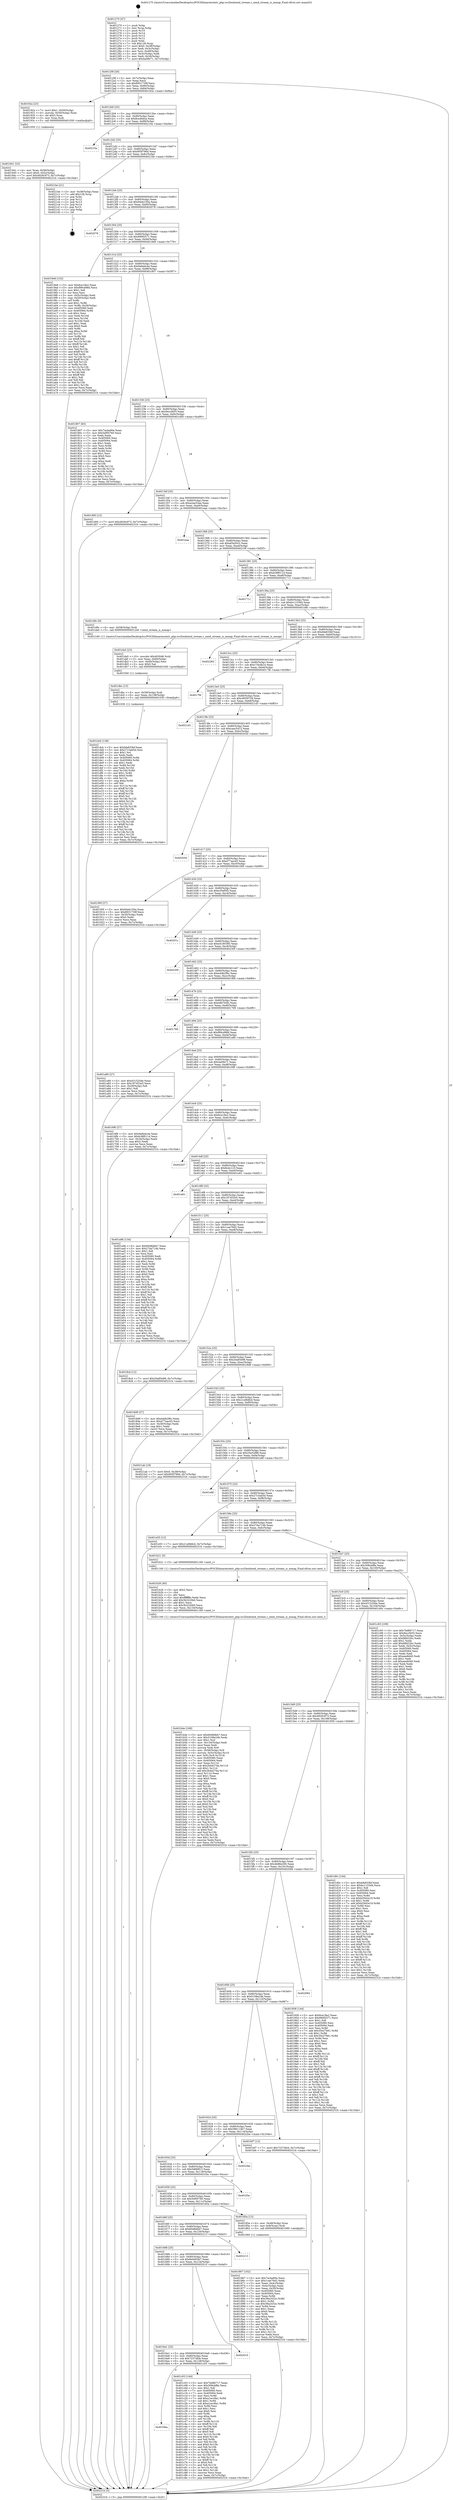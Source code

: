 digraph "0x401270" {
  label = "0x401270 (/mnt/c/Users/mathe/Desktop/tcc/POCII/binaries/extr_php-srcZendzend_stream.c_zend_stream_is_mmap_Final-ollvm.out::main(0))"
  labelloc = "t"
  node[shape=record]

  Entry [label="",width=0.3,height=0.3,shape=circle,fillcolor=black,style=filled]
  "0x40129f" [label="{
     0x40129f [26]\l
     | [instrs]\l
     &nbsp;&nbsp;0x40129f \<+3\>: mov -0x7c(%rbp),%eax\l
     &nbsp;&nbsp;0x4012a2 \<+2\>: mov %eax,%ecx\l
     &nbsp;&nbsp;0x4012a4 \<+6\>: sub $0x8931739f,%ecx\l
     &nbsp;&nbsp;0x4012aa \<+3\>: mov %eax,-0x80(%rbp)\l
     &nbsp;&nbsp;0x4012ad \<+6\>: mov %ecx,-0x84(%rbp)\l
     &nbsp;&nbsp;0x4012b3 \<+6\>: je 000000000040192a \<main+0x6ba\>\l
  }"]
  "0x40192a" [label="{
     0x40192a [23]\l
     | [instrs]\l
     &nbsp;&nbsp;0x40192a \<+7\>: movl $0x1,-0x50(%rbp)\l
     &nbsp;&nbsp;0x401931 \<+4\>: movslq -0x50(%rbp),%rax\l
     &nbsp;&nbsp;0x401935 \<+4\>: shl $0x3,%rax\l
     &nbsp;&nbsp;0x401939 \<+3\>: mov %rax,%rdi\l
     &nbsp;&nbsp;0x40193c \<+5\>: call 0000000000401050 \<malloc@plt\>\l
     | [calls]\l
     &nbsp;&nbsp;0x401050 \{1\} (unknown)\l
  }"]
  "0x4012b9" [label="{
     0x4012b9 [25]\l
     | [instrs]\l
     &nbsp;&nbsp;0x4012b9 \<+5\>: jmp 00000000004012be \<main+0x4e\>\l
     &nbsp;&nbsp;0x4012be \<+3\>: mov -0x80(%rbp),%eax\l
     &nbsp;&nbsp;0x4012c1 \<+5\>: sub $0x8ce46dca,%eax\l
     &nbsp;&nbsp;0x4012c6 \<+6\>: mov %eax,-0x88(%rbp)\l
     &nbsp;&nbsp;0x4012cc \<+6\>: je 000000000040210a \<main+0xe9a\>\l
  }"]
  Exit [label="",width=0.3,height=0.3,shape=circle,fillcolor=black,style=filled,peripheries=2]
  "0x40210a" [label="{
     0x40210a\l
  }", style=dashed]
  "0x4012d2" [label="{
     0x4012d2 [25]\l
     | [instrs]\l
     &nbsp;&nbsp;0x4012d2 \<+5\>: jmp 00000000004012d7 \<main+0x67\>\l
     &nbsp;&nbsp;0x4012d7 \<+3\>: mov -0x80(%rbp),%eax\l
     &nbsp;&nbsp;0x4012da \<+5\>: sub $0x905f796d,%eax\l
     &nbsp;&nbsp;0x4012df \<+6\>: mov %eax,-0x8c(%rbp)\l
     &nbsp;&nbsp;0x4012e5 \<+6\>: je 00000000004021be \<main+0xf4e\>\l
  }"]
  "0x401dcb" [label="{
     0x401dcb [138]\l
     | [instrs]\l
     &nbsp;&nbsp;0x401dcb \<+5\>: mov $0xbfa833bf,%eax\l
     &nbsp;&nbsp;0x401dd0 \<+5\>: mov $0x27c3ab5d,%esi\l
     &nbsp;&nbsp;0x401dd5 \<+2\>: mov $0x1,%cl\l
     &nbsp;&nbsp;0x401dd7 \<+2\>: xor %edx,%edx\l
     &nbsp;&nbsp;0x401dd9 \<+8\>: mov 0x405060,%r8d\l
     &nbsp;&nbsp;0x401de1 \<+8\>: mov 0x405064,%r9d\l
     &nbsp;&nbsp;0x401de9 \<+3\>: sub $0x1,%edx\l
     &nbsp;&nbsp;0x401dec \<+3\>: mov %r8d,%r10d\l
     &nbsp;&nbsp;0x401def \<+3\>: add %edx,%r10d\l
     &nbsp;&nbsp;0x401df2 \<+4\>: imul %r10d,%r8d\l
     &nbsp;&nbsp;0x401df6 \<+4\>: and $0x1,%r8d\l
     &nbsp;&nbsp;0x401dfa \<+4\>: cmp $0x0,%r8d\l
     &nbsp;&nbsp;0x401dfe \<+4\>: sete %r11b\l
     &nbsp;&nbsp;0x401e02 \<+4\>: cmp $0xa,%r9d\l
     &nbsp;&nbsp;0x401e06 \<+3\>: setl %bl\l
     &nbsp;&nbsp;0x401e09 \<+3\>: mov %r11b,%r14b\l
     &nbsp;&nbsp;0x401e0c \<+4\>: xor $0xff,%r14b\l
     &nbsp;&nbsp;0x401e10 \<+3\>: mov %bl,%r15b\l
     &nbsp;&nbsp;0x401e13 \<+4\>: xor $0xff,%r15b\l
     &nbsp;&nbsp;0x401e17 \<+3\>: xor $0x0,%cl\l
     &nbsp;&nbsp;0x401e1a \<+3\>: mov %r14b,%r12b\l
     &nbsp;&nbsp;0x401e1d \<+4\>: and $0x0,%r12b\l
     &nbsp;&nbsp;0x401e21 \<+3\>: and %cl,%r11b\l
     &nbsp;&nbsp;0x401e24 \<+3\>: mov %r15b,%r13b\l
     &nbsp;&nbsp;0x401e27 \<+4\>: and $0x0,%r13b\l
     &nbsp;&nbsp;0x401e2b \<+2\>: and %cl,%bl\l
     &nbsp;&nbsp;0x401e2d \<+3\>: or %r11b,%r12b\l
     &nbsp;&nbsp;0x401e30 \<+3\>: or %bl,%r13b\l
     &nbsp;&nbsp;0x401e33 \<+3\>: xor %r13b,%r12b\l
     &nbsp;&nbsp;0x401e36 \<+3\>: or %r15b,%r14b\l
     &nbsp;&nbsp;0x401e39 \<+4\>: xor $0xff,%r14b\l
     &nbsp;&nbsp;0x401e3d \<+3\>: or $0x0,%cl\l
     &nbsp;&nbsp;0x401e40 \<+3\>: and %cl,%r14b\l
     &nbsp;&nbsp;0x401e43 \<+3\>: or %r14b,%r12b\l
     &nbsp;&nbsp;0x401e46 \<+4\>: test $0x1,%r12b\l
     &nbsp;&nbsp;0x401e4a \<+3\>: cmovne %esi,%eax\l
     &nbsp;&nbsp;0x401e4d \<+3\>: mov %eax,-0x7c(%rbp)\l
     &nbsp;&nbsp;0x401e50 \<+5\>: jmp 000000000040231b \<main+0x10ab\>\l
  }"]
  "0x4021be" [label="{
     0x4021be [21]\l
     | [instrs]\l
     &nbsp;&nbsp;0x4021be \<+3\>: mov -0x38(%rbp),%eax\l
     &nbsp;&nbsp;0x4021c1 \<+7\>: add $0x128,%rsp\l
     &nbsp;&nbsp;0x4021c8 \<+1\>: pop %rbx\l
     &nbsp;&nbsp;0x4021c9 \<+2\>: pop %r12\l
     &nbsp;&nbsp;0x4021cb \<+2\>: pop %r13\l
     &nbsp;&nbsp;0x4021cd \<+2\>: pop %r14\l
     &nbsp;&nbsp;0x4021cf \<+2\>: pop %r15\l
     &nbsp;&nbsp;0x4021d1 \<+1\>: pop %rbp\l
     &nbsp;&nbsp;0x4021d2 \<+1\>: ret\l
  }"]
  "0x4012eb" [label="{
     0x4012eb [25]\l
     | [instrs]\l
     &nbsp;&nbsp;0x4012eb \<+5\>: jmp 00000000004012f0 \<main+0x80\>\l
     &nbsp;&nbsp;0x4012f0 \<+3\>: mov -0x80(%rbp),%eax\l
     &nbsp;&nbsp;0x4012f3 \<+5\>: sub $0x94eb150a,%eax\l
     &nbsp;&nbsp;0x4012f8 \<+6\>: mov %eax,-0x90(%rbp)\l
     &nbsp;&nbsp;0x4012fe \<+6\>: je 0000000000402078 \<main+0xe08\>\l
  }"]
  "0x401dbc" [label="{
     0x401dbc [15]\l
     | [instrs]\l
     &nbsp;&nbsp;0x401dbc \<+4\>: mov -0x58(%rbp),%rdi\l
     &nbsp;&nbsp;0x401dc0 \<+6\>: mov %eax,-0x138(%rbp)\l
     &nbsp;&nbsp;0x401dc6 \<+5\>: call 0000000000401030 \<free@plt\>\l
     | [calls]\l
     &nbsp;&nbsp;0x401030 \{1\} (unknown)\l
  }"]
  "0x402078" [label="{
     0x402078\l
  }", style=dashed]
  "0x401304" [label="{
     0x401304 [25]\l
     | [instrs]\l
     &nbsp;&nbsp;0x401304 \<+5\>: jmp 0000000000401309 \<main+0x99\>\l
     &nbsp;&nbsp;0x401309 \<+3\>: mov -0x80(%rbp),%eax\l
     &nbsp;&nbsp;0x40130c \<+5\>: sub $0x990f2571,%eax\l
     &nbsp;&nbsp;0x401311 \<+6\>: mov %eax,-0x94(%rbp)\l
     &nbsp;&nbsp;0x401317 \<+6\>: je 00000000004019e8 \<main+0x778\>\l
  }"]
  "0x401da5" [label="{
     0x401da5 [23]\l
     | [instrs]\l
     &nbsp;&nbsp;0x401da5 \<+10\>: movabs $0x4030d6,%rdi\l
     &nbsp;&nbsp;0x401daf \<+3\>: mov %eax,-0x60(%rbp)\l
     &nbsp;&nbsp;0x401db2 \<+3\>: mov -0x60(%rbp),%esi\l
     &nbsp;&nbsp;0x401db5 \<+2\>: mov $0x0,%al\l
     &nbsp;&nbsp;0x401db7 \<+5\>: call 0000000000401040 \<printf@plt\>\l
     | [calls]\l
     &nbsp;&nbsp;0x401040 \{1\} (unknown)\l
  }"]
  "0x4019e8" [label="{
     0x4019e8 [152]\l
     | [instrs]\l
     &nbsp;&nbsp;0x4019e8 \<+5\>: mov $0x6ce18e2,%eax\l
     &nbsp;&nbsp;0x4019ed \<+5\>: mov $0xf99cd98d,%ecx\l
     &nbsp;&nbsp;0x4019f2 \<+2\>: mov $0x1,%dl\l
     &nbsp;&nbsp;0x4019f4 \<+2\>: xor %esi,%esi\l
     &nbsp;&nbsp;0x4019f6 \<+3\>: mov -0x5c(%rbp),%edi\l
     &nbsp;&nbsp;0x4019f9 \<+3\>: cmp -0x50(%rbp),%edi\l
     &nbsp;&nbsp;0x4019fc \<+4\>: setl %r8b\l
     &nbsp;&nbsp;0x401a00 \<+4\>: and $0x1,%r8b\l
     &nbsp;&nbsp;0x401a04 \<+4\>: mov %r8b,-0x29(%rbp)\l
     &nbsp;&nbsp;0x401a08 \<+7\>: mov 0x405060,%edi\l
     &nbsp;&nbsp;0x401a0f \<+8\>: mov 0x405064,%r9d\l
     &nbsp;&nbsp;0x401a17 \<+3\>: sub $0x1,%esi\l
     &nbsp;&nbsp;0x401a1a \<+3\>: mov %edi,%r10d\l
     &nbsp;&nbsp;0x401a1d \<+3\>: add %esi,%r10d\l
     &nbsp;&nbsp;0x401a20 \<+4\>: imul %r10d,%edi\l
     &nbsp;&nbsp;0x401a24 \<+3\>: and $0x1,%edi\l
     &nbsp;&nbsp;0x401a27 \<+3\>: cmp $0x0,%edi\l
     &nbsp;&nbsp;0x401a2a \<+4\>: sete %r8b\l
     &nbsp;&nbsp;0x401a2e \<+4\>: cmp $0xa,%r9d\l
     &nbsp;&nbsp;0x401a32 \<+4\>: setl %r11b\l
     &nbsp;&nbsp;0x401a36 \<+3\>: mov %r8b,%bl\l
     &nbsp;&nbsp;0x401a39 \<+3\>: xor $0xff,%bl\l
     &nbsp;&nbsp;0x401a3c \<+3\>: mov %r11b,%r14b\l
     &nbsp;&nbsp;0x401a3f \<+4\>: xor $0xff,%r14b\l
     &nbsp;&nbsp;0x401a43 \<+3\>: xor $0x1,%dl\l
     &nbsp;&nbsp;0x401a46 \<+3\>: mov %bl,%r15b\l
     &nbsp;&nbsp;0x401a49 \<+4\>: and $0xff,%r15b\l
     &nbsp;&nbsp;0x401a4d \<+3\>: and %dl,%r8b\l
     &nbsp;&nbsp;0x401a50 \<+3\>: mov %r14b,%r12b\l
     &nbsp;&nbsp;0x401a53 \<+4\>: and $0xff,%r12b\l
     &nbsp;&nbsp;0x401a57 \<+3\>: and %dl,%r11b\l
     &nbsp;&nbsp;0x401a5a \<+3\>: or %r8b,%r15b\l
     &nbsp;&nbsp;0x401a5d \<+3\>: or %r11b,%r12b\l
     &nbsp;&nbsp;0x401a60 \<+3\>: xor %r12b,%r15b\l
     &nbsp;&nbsp;0x401a63 \<+3\>: or %r14b,%bl\l
     &nbsp;&nbsp;0x401a66 \<+3\>: xor $0xff,%bl\l
     &nbsp;&nbsp;0x401a69 \<+3\>: or $0x1,%dl\l
     &nbsp;&nbsp;0x401a6c \<+2\>: and %dl,%bl\l
     &nbsp;&nbsp;0x401a6e \<+3\>: or %bl,%r15b\l
     &nbsp;&nbsp;0x401a71 \<+4\>: test $0x1,%r15b\l
     &nbsp;&nbsp;0x401a75 \<+3\>: cmovne %ecx,%eax\l
     &nbsp;&nbsp;0x401a78 \<+3\>: mov %eax,-0x7c(%rbp)\l
     &nbsp;&nbsp;0x401a7b \<+5\>: jmp 000000000040231b \<main+0x10ab\>\l
  }"]
  "0x40131d" [label="{
     0x40131d [25]\l
     | [instrs]\l
     &nbsp;&nbsp;0x40131d \<+5\>: jmp 0000000000401322 \<main+0xb2\>\l
     &nbsp;&nbsp;0x401322 \<+3\>: mov -0x80(%rbp),%eax\l
     &nbsp;&nbsp;0x401325 \<+5\>: sub $0x9a9edc4e,%eax\l
     &nbsp;&nbsp;0x40132a \<+6\>: mov %eax,-0x98(%rbp)\l
     &nbsp;&nbsp;0x401330 \<+6\>: je 0000000000401807 \<main+0x597\>\l
  }"]
  "0x4016ba" [label="{
     0x4016ba\l
  }", style=dashed]
  "0x401807" [label="{
     0x401807 [83]\l
     | [instrs]\l
     &nbsp;&nbsp;0x401807 \<+5\>: mov $0x7acba90e,%eax\l
     &nbsp;&nbsp;0x40180c \<+5\>: mov $0x5ef00760,%ecx\l
     &nbsp;&nbsp;0x401811 \<+2\>: xor %edx,%edx\l
     &nbsp;&nbsp;0x401813 \<+7\>: mov 0x405060,%esi\l
     &nbsp;&nbsp;0x40181a \<+7\>: mov 0x405064,%edi\l
     &nbsp;&nbsp;0x401821 \<+3\>: sub $0x1,%edx\l
     &nbsp;&nbsp;0x401824 \<+3\>: mov %esi,%r8d\l
     &nbsp;&nbsp;0x401827 \<+3\>: add %edx,%r8d\l
     &nbsp;&nbsp;0x40182a \<+4\>: imul %r8d,%esi\l
     &nbsp;&nbsp;0x40182e \<+3\>: and $0x1,%esi\l
     &nbsp;&nbsp;0x401831 \<+3\>: cmp $0x0,%esi\l
     &nbsp;&nbsp;0x401834 \<+4\>: sete %r9b\l
     &nbsp;&nbsp;0x401838 \<+3\>: cmp $0xa,%edi\l
     &nbsp;&nbsp;0x40183b \<+4\>: setl %r10b\l
     &nbsp;&nbsp;0x40183f \<+3\>: mov %r9b,%r11b\l
     &nbsp;&nbsp;0x401842 \<+3\>: and %r10b,%r11b\l
     &nbsp;&nbsp;0x401845 \<+3\>: xor %r10b,%r9b\l
     &nbsp;&nbsp;0x401848 \<+3\>: or %r9b,%r11b\l
     &nbsp;&nbsp;0x40184b \<+4\>: test $0x1,%r11b\l
     &nbsp;&nbsp;0x40184f \<+3\>: cmovne %ecx,%eax\l
     &nbsp;&nbsp;0x401852 \<+3\>: mov %eax,-0x7c(%rbp)\l
     &nbsp;&nbsp;0x401855 \<+5\>: jmp 000000000040231b \<main+0x10ab\>\l
  }"]
  "0x401336" [label="{
     0x401336 [25]\l
     | [instrs]\l
     &nbsp;&nbsp;0x401336 \<+5\>: jmp 000000000040133b \<main+0xcb\>\l
     &nbsp;&nbsp;0x40133b \<+3\>: mov -0x80(%rbp),%eax\l
     &nbsp;&nbsp;0x40133e \<+5\>: sub $0x9eccf455,%eax\l
     &nbsp;&nbsp;0x401343 \<+6\>: mov %eax,-0x9c(%rbp)\l
     &nbsp;&nbsp;0x401349 \<+6\>: je 0000000000401d00 \<main+0xa90\>\l
  }"]
  "0x401c03" [label="{
     0x401c03 [144]\l
     | [instrs]\l
     &nbsp;&nbsp;0x401c03 \<+5\>: mov $0x7bd86717,%eax\l
     &nbsp;&nbsp;0x401c08 \<+5\>: mov $0x308cbf8e,%ecx\l
     &nbsp;&nbsp;0x401c0d \<+2\>: mov $0x1,%dl\l
     &nbsp;&nbsp;0x401c0f \<+7\>: mov 0x405060,%esi\l
     &nbsp;&nbsp;0x401c16 \<+7\>: mov 0x405064,%edi\l
     &nbsp;&nbsp;0x401c1d \<+3\>: mov %esi,%r8d\l
     &nbsp;&nbsp;0x401c20 \<+7\>: add $0xa1ecc8a1,%r8d\l
     &nbsp;&nbsp;0x401c27 \<+4\>: sub $0x1,%r8d\l
     &nbsp;&nbsp;0x401c2b \<+7\>: sub $0xa1ecc8a1,%r8d\l
     &nbsp;&nbsp;0x401c32 \<+4\>: imul %r8d,%esi\l
     &nbsp;&nbsp;0x401c36 \<+3\>: and $0x1,%esi\l
     &nbsp;&nbsp;0x401c39 \<+3\>: cmp $0x0,%esi\l
     &nbsp;&nbsp;0x401c3c \<+4\>: sete %r9b\l
     &nbsp;&nbsp;0x401c40 \<+3\>: cmp $0xa,%edi\l
     &nbsp;&nbsp;0x401c43 \<+4\>: setl %r10b\l
     &nbsp;&nbsp;0x401c47 \<+3\>: mov %r9b,%r11b\l
     &nbsp;&nbsp;0x401c4a \<+4\>: xor $0xff,%r11b\l
     &nbsp;&nbsp;0x401c4e \<+3\>: mov %r10b,%bl\l
     &nbsp;&nbsp;0x401c51 \<+3\>: xor $0xff,%bl\l
     &nbsp;&nbsp;0x401c54 \<+3\>: xor $0x0,%dl\l
     &nbsp;&nbsp;0x401c57 \<+3\>: mov %r11b,%r14b\l
     &nbsp;&nbsp;0x401c5a \<+4\>: and $0x0,%r14b\l
     &nbsp;&nbsp;0x401c5e \<+3\>: and %dl,%r9b\l
     &nbsp;&nbsp;0x401c61 \<+3\>: mov %bl,%r15b\l
     &nbsp;&nbsp;0x401c64 \<+4\>: and $0x0,%r15b\l
     &nbsp;&nbsp;0x401c68 \<+3\>: and %dl,%r10b\l
     &nbsp;&nbsp;0x401c6b \<+3\>: or %r9b,%r14b\l
     &nbsp;&nbsp;0x401c6e \<+3\>: or %r10b,%r15b\l
     &nbsp;&nbsp;0x401c71 \<+3\>: xor %r15b,%r14b\l
     &nbsp;&nbsp;0x401c74 \<+3\>: or %bl,%r11b\l
     &nbsp;&nbsp;0x401c77 \<+4\>: xor $0xff,%r11b\l
     &nbsp;&nbsp;0x401c7b \<+3\>: or $0x0,%dl\l
     &nbsp;&nbsp;0x401c7e \<+3\>: and %dl,%r11b\l
     &nbsp;&nbsp;0x401c81 \<+3\>: or %r11b,%r14b\l
     &nbsp;&nbsp;0x401c84 \<+4\>: test $0x1,%r14b\l
     &nbsp;&nbsp;0x401c88 \<+3\>: cmovne %ecx,%eax\l
     &nbsp;&nbsp;0x401c8b \<+3\>: mov %eax,-0x7c(%rbp)\l
     &nbsp;&nbsp;0x401c8e \<+5\>: jmp 000000000040231b \<main+0x10ab\>\l
  }"]
  "0x401d00" [label="{
     0x401d00 [12]\l
     | [instrs]\l
     &nbsp;&nbsp;0x401d00 \<+7\>: movl $0x4926c973,-0x7c(%rbp)\l
     &nbsp;&nbsp;0x401d07 \<+5\>: jmp 000000000040231b \<main+0x10ab\>\l
  }"]
  "0x40134f" [label="{
     0x40134f [25]\l
     | [instrs]\l
     &nbsp;&nbsp;0x40134f \<+5\>: jmp 0000000000401354 \<main+0xe4\>\l
     &nbsp;&nbsp;0x401354 \<+3\>: mov -0x80(%rbp),%eax\l
     &nbsp;&nbsp;0x401357 \<+5\>: sub $0xa2ae33ae,%eax\l
     &nbsp;&nbsp;0x40135c \<+6\>: mov %eax,-0xa0(%rbp)\l
     &nbsp;&nbsp;0x401362 \<+6\>: je 0000000000401eaa \<main+0xc3a\>\l
  }"]
  "0x4016a1" [label="{
     0x4016a1 [25]\l
     | [instrs]\l
     &nbsp;&nbsp;0x4016a1 \<+5\>: jmp 00000000004016a6 \<main+0x436\>\l
     &nbsp;&nbsp;0x4016a6 \<+3\>: mov -0x80(%rbp),%eax\l
     &nbsp;&nbsp;0x4016a9 \<+5\>: sub $0x72374fcb,%eax\l
     &nbsp;&nbsp;0x4016ae \<+6\>: mov %eax,-0x128(%rbp)\l
     &nbsp;&nbsp;0x4016b4 \<+6\>: je 0000000000401c03 \<main+0x993\>\l
  }"]
  "0x401eaa" [label="{
     0x401eaa\l
  }", style=dashed]
  "0x401368" [label="{
     0x401368 [25]\l
     | [instrs]\l
     &nbsp;&nbsp;0x401368 \<+5\>: jmp 000000000040136d \<main+0xfd\>\l
     &nbsp;&nbsp;0x40136d \<+3\>: mov -0x80(%rbp),%eax\l
     &nbsp;&nbsp;0x401370 \<+5\>: sub $0xaf3a50c2,%eax\l
     &nbsp;&nbsp;0x401375 \<+6\>: mov %eax,-0xa4(%rbp)\l
     &nbsp;&nbsp;0x40137b \<+6\>: je 000000000040219f \<main+0xf2f\>\l
  }"]
  "0x402010" [label="{
     0x402010\l
  }", style=dashed]
  "0x40219f" [label="{
     0x40219f\l
  }", style=dashed]
  "0x401381" [label="{
     0x401381 [25]\l
     | [instrs]\l
     &nbsp;&nbsp;0x401381 \<+5\>: jmp 0000000000401386 \<main+0x116\>\l
     &nbsp;&nbsp;0x401386 \<+3\>: mov -0x80(%rbp),%eax\l
     &nbsp;&nbsp;0x401389 \<+5\>: sub $0xb38f0114,%eax\l
     &nbsp;&nbsp;0x40138e \<+6\>: mov %eax,-0xa8(%rbp)\l
     &nbsp;&nbsp;0x401394 \<+6\>: je 0000000000401711 \<main+0x4a1\>\l
  }"]
  "0x401688" [label="{
     0x401688 [25]\l
     | [instrs]\l
     &nbsp;&nbsp;0x401688 \<+5\>: jmp 000000000040168d \<main+0x41d\>\l
     &nbsp;&nbsp;0x40168d \<+3\>: mov -0x80(%rbp),%eax\l
     &nbsp;&nbsp;0x401690 \<+5\>: sub $0x6e0d03b7,%eax\l
     &nbsp;&nbsp;0x401695 \<+6\>: mov %eax,-0x124(%rbp)\l
     &nbsp;&nbsp;0x40169b \<+6\>: je 0000000000402010 \<main+0xda0\>\l
  }"]
  "0x401711" [label="{
     0x401711\l
  }", style=dashed]
  "0x40139a" [label="{
     0x40139a [25]\l
     | [instrs]\l
     &nbsp;&nbsp;0x40139a \<+5\>: jmp 000000000040139f \<main+0x12f\>\l
     &nbsp;&nbsp;0x40139f \<+3\>: mov -0x80(%rbp),%eax\l
     &nbsp;&nbsp;0x4013a2 \<+5\>: sub $0xbc1153d4,%eax\l
     &nbsp;&nbsp;0x4013a7 \<+6\>: mov %eax,-0xac(%rbp)\l
     &nbsp;&nbsp;0x4013ad \<+6\>: je 0000000000401d9c \<main+0xb2c\>\l
  }"]
  "0x402213" [label="{
     0x402213\l
  }", style=dashed]
  "0x401d9c" [label="{
     0x401d9c [9]\l
     | [instrs]\l
     &nbsp;&nbsp;0x401d9c \<+4\>: mov -0x58(%rbp),%rdi\l
     &nbsp;&nbsp;0x401da0 \<+5\>: call 0000000000401240 \<zend_stream_is_mmap\>\l
     | [calls]\l
     &nbsp;&nbsp;0x401240 \{1\} (/mnt/c/Users/mathe/Desktop/tcc/POCII/binaries/extr_php-srcZendzend_stream.c_zend_stream_is_mmap_Final-ollvm.out::zend_stream_is_mmap)\l
  }"]
  "0x4013b3" [label="{
     0x4013b3 [25]\l
     | [instrs]\l
     &nbsp;&nbsp;0x4013b3 \<+5\>: jmp 00000000004013b8 \<main+0x148\>\l
     &nbsp;&nbsp;0x4013b8 \<+3\>: mov -0x80(%rbp),%eax\l
     &nbsp;&nbsp;0x4013bb \<+5\>: sub $0xbfa833bf,%eax\l
     &nbsp;&nbsp;0x4013c0 \<+6\>: mov %eax,-0xb0(%rbp)\l
     &nbsp;&nbsp;0x4013c6 \<+6\>: je 0000000000402283 \<main+0x1013\>\l
  }"]
  "0x401b4e" [label="{
     0x401b4e [169]\l
     | [instrs]\l
     &nbsp;&nbsp;0x401b4e \<+5\>: mov $0x60d8dbb7,%ecx\l
     &nbsp;&nbsp;0x401b53 \<+5\>: mov $0x5108e24b,%edx\l
     &nbsp;&nbsp;0x401b58 \<+3\>: mov $0x1,%sil\l
     &nbsp;&nbsp;0x401b5b \<+6\>: mov -0x134(%rbp),%edi\l
     &nbsp;&nbsp;0x401b61 \<+3\>: imul %eax,%edi\l
     &nbsp;&nbsp;0x401b64 \<+3\>: movslq %edi,%r8\l
     &nbsp;&nbsp;0x401b67 \<+4\>: mov -0x58(%rbp),%r9\l
     &nbsp;&nbsp;0x401b6b \<+4\>: movslq -0x5c(%rbp),%r10\l
     &nbsp;&nbsp;0x401b6f \<+4\>: mov %r8,(%r9,%r10,8)\l
     &nbsp;&nbsp;0x401b73 \<+7\>: mov 0x405060,%eax\l
     &nbsp;&nbsp;0x401b7a \<+7\>: mov 0x405064,%edi\l
     &nbsp;&nbsp;0x401b81 \<+3\>: mov %eax,%r11d\l
     &nbsp;&nbsp;0x401b84 \<+7\>: sub $0x2b4427da,%r11d\l
     &nbsp;&nbsp;0x401b8b \<+4\>: sub $0x1,%r11d\l
     &nbsp;&nbsp;0x401b8f \<+7\>: add $0x2b4427da,%r11d\l
     &nbsp;&nbsp;0x401b96 \<+4\>: imul %r11d,%eax\l
     &nbsp;&nbsp;0x401b9a \<+3\>: and $0x1,%eax\l
     &nbsp;&nbsp;0x401b9d \<+3\>: cmp $0x0,%eax\l
     &nbsp;&nbsp;0x401ba0 \<+3\>: sete %bl\l
     &nbsp;&nbsp;0x401ba3 \<+3\>: cmp $0xa,%edi\l
     &nbsp;&nbsp;0x401ba6 \<+4\>: setl %r14b\l
     &nbsp;&nbsp;0x401baa \<+3\>: mov %bl,%r15b\l
     &nbsp;&nbsp;0x401bad \<+4\>: xor $0xff,%r15b\l
     &nbsp;&nbsp;0x401bb1 \<+3\>: mov %r14b,%r12b\l
     &nbsp;&nbsp;0x401bb4 \<+4\>: xor $0xff,%r12b\l
     &nbsp;&nbsp;0x401bb8 \<+4\>: xor $0x0,%sil\l
     &nbsp;&nbsp;0x401bbc \<+3\>: mov %r15b,%r13b\l
     &nbsp;&nbsp;0x401bbf \<+4\>: and $0x0,%r13b\l
     &nbsp;&nbsp;0x401bc3 \<+3\>: and %sil,%bl\l
     &nbsp;&nbsp;0x401bc6 \<+3\>: mov %r12b,%al\l
     &nbsp;&nbsp;0x401bc9 \<+2\>: and $0x0,%al\l
     &nbsp;&nbsp;0x401bcb \<+3\>: and %sil,%r14b\l
     &nbsp;&nbsp;0x401bce \<+3\>: or %bl,%r13b\l
     &nbsp;&nbsp;0x401bd1 \<+3\>: or %r14b,%al\l
     &nbsp;&nbsp;0x401bd4 \<+3\>: xor %al,%r13b\l
     &nbsp;&nbsp;0x401bd7 \<+3\>: or %r12b,%r15b\l
     &nbsp;&nbsp;0x401bda \<+4\>: xor $0xff,%r15b\l
     &nbsp;&nbsp;0x401bde \<+4\>: or $0x0,%sil\l
     &nbsp;&nbsp;0x401be2 \<+3\>: and %sil,%r15b\l
     &nbsp;&nbsp;0x401be5 \<+3\>: or %r15b,%r13b\l
     &nbsp;&nbsp;0x401be8 \<+4\>: test $0x1,%r13b\l
     &nbsp;&nbsp;0x401bec \<+3\>: cmovne %edx,%ecx\l
     &nbsp;&nbsp;0x401bef \<+3\>: mov %ecx,-0x7c(%rbp)\l
     &nbsp;&nbsp;0x401bf2 \<+5\>: jmp 000000000040231b \<main+0x10ab\>\l
  }"]
  "0x402283" [label="{
     0x402283\l
  }", style=dashed]
  "0x4013cc" [label="{
     0x4013cc [25]\l
     | [instrs]\l
     &nbsp;&nbsp;0x4013cc \<+5\>: jmp 00000000004013d1 \<main+0x161\>\l
     &nbsp;&nbsp;0x4013d1 \<+3\>: mov -0x80(%rbp),%eax\l
     &nbsp;&nbsp;0x4013d4 \<+5\>: sub $0xc7dcdb1e,%eax\l
     &nbsp;&nbsp;0x4013d9 \<+6\>: mov %eax,-0xb4(%rbp)\l
     &nbsp;&nbsp;0x4013df \<+6\>: je 00000000004017fb \<main+0x58b\>\l
  }"]
  "0x401b26" [label="{
     0x401b26 [40]\l
     | [instrs]\l
     &nbsp;&nbsp;0x401b26 \<+5\>: mov $0x2,%ecx\l
     &nbsp;&nbsp;0x401b2b \<+1\>: cltd\l
     &nbsp;&nbsp;0x401b2c \<+2\>: idiv %ecx\l
     &nbsp;&nbsp;0x401b2e \<+6\>: imul $0xfffffffe,%edx,%ecx\l
     &nbsp;&nbsp;0x401b34 \<+6\>: add $0x3b3220b0,%ecx\l
     &nbsp;&nbsp;0x401b3a \<+3\>: add $0x1,%ecx\l
     &nbsp;&nbsp;0x401b3d \<+6\>: sub $0x3b3220b0,%ecx\l
     &nbsp;&nbsp;0x401b43 \<+6\>: mov %ecx,-0x134(%rbp)\l
     &nbsp;&nbsp;0x401b49 \<+5\>: call 0000000000401160 \<next_i\>\l
     | [calls]\l
     &nbsp;&nbsp;0x401160 \{1\} (/mnt/c/Users/mathe/Desktop/tcc/POCII/binaries/extr_php-srcZendzend_stream.c_zend_stream_is_mmap_Final-ollvm.out::next_i)\l
  }"]
  "0x4017fb" [label="{
     0x4017fb\l
  }", style=dashed]
  "0x4013e5" [label="{
     0x4013e5 [25]\l
     | [instrs]\l
     &nbsp;&nbsp;0x4013e5 \<+5\>: jmp 00000000004013ea \<main+0x17a\>\l
     &nbsp;&nbsp;0x4013ea \<+3\>: mov -0x80(%rbp),%eax\l
     &nbsp;&nbsp;0x4013ed \<+5\>: sub $0xc9059728,%eax\l
     &nbsp;&nbsp;0x4013f2 \<+6\>: mov %eax,-0xb8(%rbp)\l
     &nbsp;&nbsp;0x4013f8 \<+6\>: je 00000000004021d3 \<main+0xf63\>\l
  }"]
  "0x401941" [label="{
     0x401941 [23]\l
     | [instrs]\l
     &nbsp;&nbsp;0x401941 \<+4\>: mov %rax,-0x58(%rbp)\l
     &nbsp;&nbsp;0x401945 \<+7\>: movl $0x0,-0x5c(%rbp)\l
     &nbsp;&nbsp;0x40194c \<+7\>: movl $0x4926c973,-0x7c(%rbp)\l
     &nbsp;&nbsp;0x401953 \<+5\>: jmp 000000000040231b \<main+0x10ab\>\l
  }"]
  "0x4021d3" [label="{
     0x4021d3\l
  }", style=dashed]
  "0x4013fe" [label="{
     0x4013fe [25]\l
     | [instrs]\l
     &nbsp;&nbsp;0x4013fe \<+5\>: jmp 0000000000401403 \<main+0x193\>\l
     &nbsp;&nbsp;0x401403 \<+3\>: mov -0x80(%rbp),%eax\l
     &nbsp;&nbsp;0x401406 \<+5\>: sub $0xcaac5412,%eax\l
     &nbsp;&nbsp;0x40140b \<+6\>: mov %eax,-0xbc(%rbp)\l
     &nbsp;&nbsp;0x401411 \<+6\>: je 000000000040203d \<main+0xdcd\>\l
  }"]
  "0x401867" [label="{
     0x401867 [102]\l
     | [instrs]\l
     &nbsp;&nbsp;0x401867 \<+5\>: mov $0x7acba90e,%ecx\l
     &nbsp;&nbsp;0x40186c \<+5\>: mov $0x1cae76d2,%edx\l
     &nbsp;&nbsp;0x401871 \<+3\>: mov %eax,-0x4c(%rbp)\l
     &nbsp;&nbsp;0x401874 \<+3\>: mov -0x4c(%rbp),%eax\l
     &nbsp;&nbsp;0x401877 \<+3\>: mov %eax,-0x30(%rbp)\l
     &nbsp;&nbsp;0x40187a \<+7\>: mov 0x405060,%eax\l
     &nbsp;&nbsp;0x401881 \<+7\>: mov 0x405064,%esi\l
     &nbsp;&nbsp;0x401888 \<+3\>: mov %eax,%r8d\l
     &nbsp;&nbsp;0x40188b \<+7\>: add $0x39a2432c,%r8d\l
     &nbsp;&nbsp;0x401892 \<+4\>: sub $0x1,%r8d\l
     &nbsp;&nbsp;0x401896 \<+7\>: sub $0x39a2432c,%r8d\l
     &nbsp;&nbsp;0x40189d \<+4\>: imul %r8d,%eax\l
     &nbsp;&nbsp;0x4018a1 \<+3\>: and $0x1,%eax\l
     &nbsp;&nbsp;0x4018a4 \<+3\>: cmp $0x0,%eax\l
     &nbsp;&nbsp;0x4018a7 \<+4\>: sete %r9b\l
     &nbsp;&nbsp;0x4018ab \<+3\>: cmp $0xa,%esi\l
     &nbsp;&nbsp;0x4018ae \<+4\>: setl %r10b\l
     &nbsp;&nbsp;0x4018b2 \<+3\>: mov %r9b,%r11b\l
     &nbsp;&nbsp;0x4018b5 \<+3\>: and %r10b,%r11b\l
     &nbsp;&nbsp;0x4018b8 \<+3\>: xor %r10b,%r9b\l
     &nbsp;&nbsp;0x4018bb \<+3\>: or %r9b,%r11b\l
     &nbsp;&nbsp;0x4018be \<+4\>: test $0x1,%r11b\l
     &nbsp;&nbsp;0x4018c2 \<+3\>: cmovne %edx,%ecx\l
     &nbsp;&nbsp;0x4018c5 \<+3\>: mov %ecx,-0x7c(%rbp)\l
     &nbsp;&nbsp;0x4018c8 \<+5\>: jmp 000000000040231b \<main+0x10ab\>\l
  }"]
  "0x40203d" [label="{
     0x40203d\l
  }", style=dashed]
  "0x401417" [label="{
     0x401417 [25]\l
     | [instrs]\l
     &nbsp;&nbsp;0x401417 \<+5\>: jmp 000000000040141c \<main+0x1ac\>\l
     &nbsp;&nbsp;0x40141c \<+3\>: mov -0x80(%rbp),%eax\l
     &nbsp;&nbsp;0x40141f \<+5\>: sub $0xd77aacd3,%eax\l
     &nbsp;&nbsp;0x401424 \<+6\>: mov %eax,-0xc0(%rbp)\l
     &nbsp;&nbsp;0x40142a \<+6\>: je 000000000040190f \<main+0x69f\>\l
  }"]
  "0x40166f" [label="{
     0x40166f [25]\l
     | [instrs]\l
     &nbsp;&nbsp;0x40166f \<+5\>: jmp 0000000000401674 \<main+0x404\>\l
     &nbsp;&nbsp;0x401674 \<+3\>: mov -0x80(%rbp),%eax\l
     &nbsp;&nbsp;0x401677 \<+5\>: sub $0x60d8dbb7,%eax\l
     &nbsp;&nbsp;0x40167c \<+6\>: mov %eax,-0x120(%rbp)\l
     &nbsp;&nbsp;0x401682 \<+6\>: je 0000000000402213 \<main+0xfa3\>\l
  }"]
  "0x40190f" [label="{
     0x40190f [27]\l
     | [instrs]\l
     &nbsp;&nbsp;0x40190f \<+5\>: mov $0x94eb150a,%eax\l
     &nbsp;&nbsp;0x401914 \<+5\>: mov $0x8931739f,%ecx\l
     &nbsp;&nbsp;0x401919 \<+3\>: mov -0x30(%rbp),%edx\l
     &nbsp;&nbsp;0x40191c \<+3\>: cmp $0x0,%edx\l
     &nbsp;&nbsp;0x40191f \<+3\>: cmove %ecx,%eax\l
     &nbsp;&nbsp;0x401922 \<+3\>: mov %eax,-0x7c(%rbp)\l
     &nbsp;&nbsp;0x401925 \<+5\>: jmp 000000000040231b \<main+0x10ab\>\l
  }"]
  "0x401430" [label="{
     0x401430 [25]\l
     | [instrs]\l
     &nbsp;&nbsp;0x401430 \<+5\>: jmp 0000000000401435 \<main+0x1c5\>\l
     &nbsp;&nbsp;0x401435 \<+3\>: mov -0x80(%rbp),%eax\l
     &nbsp;&nbsp;0x401438 \<+5\>: sub $0xe35ef5f2,%eax\l
     &nbsp;&nbsp;0x40143d \<+6\>: mov %eax,-0xc4(%rbp)\l
     &nbsp;&nbsp;0x401443 \<+6\>: je 000000000040201c \<main+0xdac\>\l
  }"]
  "0x40185a" [label="{
     0x40185a [13]\l
     | [instrs]\l
     &nbsp;&nbsp;0x40185a \<+4\>: mov -0x48(%rbp),%rax\l
     &nbsp;&nbsp;0x40185e \<+4\>: mov 0x8(%rax),%rdi\l
     &nbsp;&nbsp;0x401862 \<+5\>: call 0000000000401060 \<atoi@plt\>\l
     | [calls]\l
     &nbsp;&nbsp;0x401060 \{1\} (unknown)\l
  }"]
  "0x40201c" [label="{
     0x40201c\l
  }", style=dashed]
  "0x401449" [label="{
     0x401449 [25]\l
     | [instrs]\l
     &nbsp;&nbsp;0x401449 \<+5\>: jmp 000000000040144e \<main+0x1de\>\l
     &nbsp;&nbsp;0x40144e \<+3\>: mov -0x80(%rbp),%eax\l
     &nbsp;&nbsp;0x401451 \<+5\>: sub $0xe4180395,%eax\l
     &nbsp;&nbsp;0x401456 \<+6\>: mov %eax,-0xc8(%rbp)\l
     &nbsp;&nbsp;0x40145c \<+6\>: je 000000000040230f \<main+0x109f\>\l
  }"]
  "0x401656" [label="{
     0x401656 [25]\l
     | [instrs]\l
     &nbsp;&nbsp;0x401656 \<+5\>: jmp 000000000040165b \<main+0x3eb\>\l
     &nbsp;&nbsp;0x40165b \<+3\>: mov -0x80(%rbp),%eax\l
     &nbsp;&nbsp;0x40165e \<+5\>: sub $0x5ef00760,%eax\l
     &nbsp;&nbsp;0x401663 \<+6\>: mov %eax,-0x11c(%rbp)\l
     &nbsp;&nbsp;0x401669 \<+6\>: je 000000000040185a \<main+0x5ea\>\l
  }"]
  "0x40230f" [label="{
     0x40230f\l
  }", style=dashed]
  "0x401462" [label="{
     0x401462 [25]\l
     | [instrs]\l
     &nbsp;&nbsp;0x401462 \<+5\>: jmp 0000000000401467 \<main+0x1f7\>\l
     &nbsp;&nbsp;0x401467 \<+3\>: mov -0x80(%rbp),%eax\l
     &nbsp;&nbsp;0x40146a \<+5\>: sub $0xe4db2f6c,%eax\l
     &nbsp;&nbsp;0x40146f \<+6\>: mov %eax,-0xcc(%rbp)\l
     &nbsp;&nbsp;0x401475 \<+6\>: je 00000000004018f4 \<main+0x684\>\l
  }"]
  "0x401f3a" [label="{
     0x401f3a\l
  }", style=dashed]
  "0x4018f4" [label="{
     0x4018f4\l
  }", style=dashed]
  "0x40147b" [label="{
     0x40147b [25]\l
     | [instrs]\l
     &nbsp;&nbsp;0x40147b \<+5\>: jmp 0000000000401480 \<main+0x210\>\l
     &nbsp;&nbsp;0x401480 \<+3\>: mov -0x80(%rbp),%eax\l
     &nbsp;&nbsp;0x401483 \<+5\>: sub $0xe8d7b5fc,%eax\l
     &nbsp;&nbsp;0x401488 \<+6\>: mov %eax,-0xd0(%rbp)\l
     &nbsp;&nbsp;0x40148e \<+6\>: je 0000000000401769 \<main+0x4f9\>\l
  }"]
  "0x40163d" [label="{
     0x40163d [25]\l
     | [instrs]\l
     &nbsp;&nbsp;0x40163d \<+5\>: jmp 0000000000401642 \<main+0x3d2\>\l
     &nbsp;&nbsp;0x401642 \<+3\>: mov -0x80(%rbp),%eax\l
     &nbsp;&nbsp;0x401645 \<+5\>: sub $0x5d6fdf13,%eax\l
     &nbsp;&nbsp;0x40164a \<+6\>: mov %eax,-0x118(%rbp)\l
     &nbsp;&nbsp;0x401650 \<+6\>: je 0000000000401f3a \<main+0xcca\>\l
  }"]
  "0x401769" [label="{
     0x401769\l
  }", style=dashed]
  "0x401494" [label="{
     0x401494 [25]\l
     | [instrs]\l
     &nbsp;&nbsp;0x401494 \<+5\>: jmp 0000000000401499 \<main+0x229\>\l
     &nbsp;&nbsp;0x401499 \<+3\>: mov -0x80(%rbp),%eax\l
     &nbsp;&nbsp;0x40149c \<+5\>: sub $0xf99cd98d,%eax\l
     &nbsp;&nbsp;0x4014a1 \<+6\>: mov %eax,-0xd4(%rbp)\l
     &nbsp;&nbsp;0x4014a7 \<+6\>: je 0000000000401a80 \<main+0x810\>\l
  }"]
  "0x4022be" [label="{
     0x4022be\l
  }", style=dashed]
  "0x401a80" [label="{
     0x401a80 [27]\l
     | [instrs]\l
     &nbsp;&nbsp;0x401a80 \<+5\>: mov $0x431525de,%eax\l
     &nbsp;&nbsp;0x401a85 \<+5\>: mov $0x187452e5,%ecx\l
     &nbsp;&nbsp;0x401a8a \<+3\>: mov -0x29(%rbp),%dl\l
     &nbsp;&nbsp;0x401a8d \<+3\>: test $0x1,%dl\l
     &nbsp;&nbsp;0x401a90 \<+3\>: cmovne %ecx,%eax\l
     &nbsp;&nbsp;0x401a93 \<+3\>: mov %eax,-0x7c(%rbp)\l
     &nbsp;&nbsp;0x401a96 \<+5\>: jmp 000000000040231b \<main+0x10ab\>\l
  }"]
  "0x4014ad" [label="{
     0x4014ad [25]\l
     | [instrs]\l
     &nbsp;&nbsp;0x4014ad \<+5\>: jmp 00000000004014b2 \<main+0x242\>\l
     &nbsp;&nbsp;0x4014b2 \<+3\>: mov -0x80(%rbp),%eax\l
     &nbsp;&nbsp;0x4014b5 \<+5\>: sub $0x4a09e71,%eax\l
     &nbsp;&nbsp;0x4014ba \<+6\>: mov %eax,-0xd8(%rbp)\l
     &nbsp;&nbsp;0x4014c0 \<+6\>: je 00000000004016f6 \<main+0x486\>\l
  }"]
  "0x401624" [label="{
     0x401624 [25]\l
     | [instrs]\l
     &nbsp;&nbsp;0x401624 \<+5\>: jmp 0000000000401629 \<main+0x3b9\>\l
     &nbsp;&nbsp;0x401629 \<+3\>: mov -0x80(%rbp),%eax\l
     &nbsp;&nbsp;0x40162c \<+5\>: sub $0x586114b7,%eax\l
     &nbsp;&nbsp;0x401631 \<+6\>: mov %eax,-0x114(%rbp)\l
     &nbsp;&nbsp;0x401637 \<+6\>: je 00000000004022be \<main+0x104e\>\l
  }"]
  "0x4016f6" [label="{
     0x4016f6 [27]\l
     | [instrs]\l
     &nbsp;&nbsp;0x4016f6 \<+5\>: mov $0x9a9edc4e,%eax\l
     &nbsp;&nbsp;0x4016fb \<+5\>: mov $0xb38f0114,%ecx\l
     &nbsp;&nbsp;0x401700 \<+3\>: mov -0x34(%rbp),%edx\l
     &nbsp;&nbsp;0x401703 \<+3\>: cmp $0x2,%edx\l
     &nbsp;&nbsp;0x401706 \<+3\>: cmovne %ecx,%eax\l
     &nbsp;&nbsp;0x401709 \<+3\>: mov %eax,-0x7c(%rbp)\l
     &nbsp;&nbsp;0x40170c \<+5\>: jmp 000000000040231b \<main+0x10ab\>\l
  }"]
  "0x4014c6" [label="{
     0x4014c6 [25]\l
     | [instrs]\l
     &nbsp;&nbsp;0x4014c6 \<+5\>: jmp 00000000004014cb \<main+0x25b\>\l
     &nbsp;&nbsp;0x4014cb \<+3\>: mov -0x80(%rbp),%eax\l
     &nbsp;&nbsp;0x4014ce \<+5\>: sub $0x6ce18e2,%eax\l
     &nbsp;&nbsp;0x4014d3 \<+6\>: mov %eax,-0xdc(%rbp)\l
     &nbsp;&nbsp;0x4014d9 \<+6\>: je 0000000000402207 \<main+0xf97\>\l
  }"]
  "0x40231b" [label="{
     0x40231b [5]\l
     | [instrs]\l
     &nbsp;&nbsp;0x40231b \<+5\>: jmp 000000000040129f \<main+0x2f\>\l
  }"]
  "0x401270" [label="{
     0x401270 [47]\l
     | [instrs]\l
     &nbsp;&nbsp;0x401270 \<+1\>: push %rbp\l
     &nbsp;&nbsp;0x401271 \<+3\>: mov %rsp,%rbp\l
     &nbsp;&nbsp;0x401274 \<+2\>: push %r15\l
     &nbsp;&nbsp;0x401276 \<+2\>: push %r14\l
     &nbsp;&nbsp;0x401278 \<+2\>: push %r13\l
     &nbsp;&nbsp;0x40127a \<+2\>: push %r12\l
     &nbsp;&nbsp;0x40127c \<+1\>: push %rbx\l
     &nbsp;&nbsp;0x40127d \<+7\>: sub $0x128,%rsp\l
     &nbsp;&nbsp;0x401284 \<+7\>: movl $0x0,-0x38(%rbp)\l
     &nbsp;&nbsp;0x40128b \<+3\>: mov %edi,-0x3c(%rbp)\l
     &nbsp;&nbsp;0x40128e \<+4\>: mov %rsi,-0x48(%rbp)\l
     &nbsp;&nbsp;0x401292 \<+3\>: mov -0x3c(%rbp),%edi\l
     &nbsp;&nbsp;0x401295 \<+3\>: mov %edi,-0x34(%rbp)\l
     &nbsp;&nbsp;0x401298 \<+7\>: movl $0x4a09e71,-0x7c(%rbp)\l
  }"]
  "0x401bf7" [label="{
     0x401bf7 [12]\l
     | [instrs]\l
     &nbsp;&nbsp;0x401bf7 \<+7\>: movl $0x72374fcb,-0x7c(%rbp)\l
     &nbsp;&nbsp;0x401bfe \<+5\>: jmp 000000000040231b \<main+0x10ab\>\l
  }"]
  "0x402207" [label="{
     0x402207\l
  }", style=dashed]
  "0x4014df" [label="{
     0x4014df [25]\l
     | [instrs]\l
     &nbsp;&nbsp;0x4014df \<+5\>: jmp 00000000004014e4 \<main+0x274\>\l
     &nbsp;&nbsp;0x4014e4 \<+3\>: mov -0x80(%rbp),%eax\l
     &nbsp;&nbsp;0x4014e7 \<+5\>: sub $0x8cdc123,%eax\l
     &nbsp;&nbsp;0x4014ec \<+6\>: mov %eax,-0xe0(%rbp)\l
     &nbsp;&nbsp;0x4014f2 \<+6\>: je 0000000000401e61 \<main+0xbf1\>\l
  }"]
  "0x40160b" [label="{
     0x40160b [25]\l
     | [instrs]\l
     &nbsp;&nbsp;0x40160b \<+5\>: jmp 0000000000401610 \<main+0x3a0\>\l
     &nbsp;&nbsp;0x401610 \<+3\>: mov -0x80(%rbp),%eax\l
     &nbsp;&nbsp;0x401613 \<+5\>: sub $0x5108e24b,%eax\l
     &nbsp;&nbsp;0x401618 \<+6\>: mov %eax,-0x110(%rbp)\l
     &nbsp;&nbsp;0x40161e \<+6\>: je 0000000000401bf7 \<main+0x987\>\l
  }"]
  "0x401e61" [label="{
     0x401e61\l
  }", style=dashed]
  "0x4014f8" [label="{
     0x4014f8 [25]\l
     | [instrs]\l
     &nbsp;&nbsp;0x4014f8 \<+5\>: jmp 00000000004014fd \<main+0x28d\>\l
     &nbsp;&nbsp;0x4014fd \<+3\>: mov -0x80(%rbp),%eax\l
     &nbsp;&nbsp;0x401500 \<+5\>: sub $0x187452e5,%eax\l
     &nbsp;&nbsp;0x401505 \<+6\>: mov %eax,-0xe4(%rbp)\l
     &nbsp;&nbsp;0x40150b \<+6\>: je 0000000000401a9b \<main+0x82b\>\l
  }"]
  "0x402084" [label="{
     0x402084\l
  }", style=dashed]
  "0x401a9b" [label="{
     0x401a9b [134]\l
     | [instrs]\l
     &nbsp;&nbsp;0x401a9b \<+5\>: mov $0x60d8dbb7,%eax\l
     &nbsp;&nbsp;0x401aa0 \<+5\>: mov $0x27da714b,%ecx\l
     &nbsp;&nbsp;0x401aa5 \<+2\>: mov $0x1,%dl\l
     &nbsp;&nbsp;0x401aa7 \<+2\>: xor %esi,%esi\l
     &nbsp;&nbsp;0x401aa9 \<+7\>: mov 0x405060,%edi\l
     &nbsp;&nbsp;0x401ab0 \<+8\>: mov 0x405064,%r8d\l
     &nbsp;&nbsp;0x401ab8 \<+3\>: sub $0x1,%esi\l
     &nbsp;&nbsp;0x401abb \<+3\>: mov %edi,%r9d\l
     &nbsp;&nbsp;0x401abe \<+3\>: add %esi,%r9d\l
     &nbsp;&nbsp;0x401ac1 \<+4\>: imul %r9d,%edi\l
     &nbsp;&nbsp;0x401ac5 \<+3\>: and $0x1,%edi\l
     &nbsp;&nbsp;0x401ac8 \<+3\>: cmp $0x0,%edi\l
     &nbsp;&nbsp;0x401acb \<+4\>: sete %r10b\l
     &nbsp;&nbsp;0x401acf \<+4\>: cmp $0xa,%r8d\l
     &nbsp;&nbsp;0x401ad3 \<+4\>: setl %r11b\l
     &nbsp;&nbsp;0x401ad7 \<+3\>: mov %r10b,%bl\l
     &nbsp;&nbsp;0x401ada \<+3\>: xor $0xff,%bl\l
     &nbsp;&nbsp;0x401add \<+3\>: mov %r11b,%r14b\l
     &nbsp;&nbsp;0x401ae0 \<+4\>: xor $0xff,%r14b\l
     &nbsp;&nbsp;0x401ae4 \<+3\>: xor $0x1,%dl\l
     &nbsp;&nbsp;0x401ae7 \<+3\>: mov %bl,%r15b\l
     &nbsp;&nbsp;0x401aea \<+4\>: and $0xff,%r15b\l
     &nbsp;&nbsp;0x401aee \<+3\>: and %dl,%r10b\l
     &nbsp;&nbsp;0x401af1 \<+3\>: mov %r14b,%r12b\l
     &nbsp;&nbsp;0x401af4 \<+4\>: and $0xff,%r12b\l
     &nbsp;&nbsp;0x401af8 \<+3\>: and %dl,%r11b\l
     &nbsp;&nbsp;0x401afb \<+3\>: or %r10b,%r15b\l
     &nbsp;&nbsp;0x401afe \<+3\>: or %r11b,%r12b\l
     &nbsp;&nbsp;0x401b01 \<+3\>: xor %r12b,%r15b\l
     &nbsp;&nbsp;0x401b04 \<+3\>: or %r14b,%bl\l
     &nbsp;&nbsp;0x401b07 \<+3\>: xor $0xff,%bl\l
     &nbsp;&nbsp;0x401b0a \<+3\>: or $0x1,%dl\l
     &nbsp;&nbsp;0x401b0d \<+2\>: and %dl,%bl\l
     &nbsp;&nbsp;0x401b0f \<+3\>: or %bl,%r15b\l
     &nbsp;&nbsp;0x401b12 \<+4\>: test $0x1,%r15b\l
     &nbsp;&nbsp;0x401b16 \<+3\>: cmovne %ecx,%eax\l
     &nbsp;&nbsp;0x401b19 \<+3\>: mov %eax,-0x7c(%rbp)\l
     &nbsp;&nbsp;0x401b1c \<+5\>: jmp 000000000040231b \<main+0x10ab\>\l
  }"]
  "0x401511" [label="{
     0x401511 [25]\l
     | [instrs]\l
     &nbsp;&nbsp;0x401511 \<+5\>: jmp 0000000000401516 \<main+0x2a6\>\l
     &nbsp;&nbsp;0x401516 \<+3\>: mov -0x80(%rbp),%eax\l
     &nbsp;&nbsp;0x401519 \<+5\>: sub $0x1cae76d2,%eax\l
     &nbsp;&nbsp;0x40151e \<+6\>: mov %eax,-0xe8(%rbp)\l
     &nbsp;&nbsp;0x401524 \<+6\>: je 00000000004018cd \<main+0x65d\>\l
  }"]
  "0x4015f2" [label="{
     0x4015f2 [25]\l
     | [instrs]\l
     &nbsp;&nbsp;0x4015f2 \<+5\>: jmp 00000000004015f7 \<main+0x387\>\l
     &nbsp;&nbsp;0x4015f7 \<+3\>: mov -0x80(%rbp),%eax\l
     &nbsp;&nbsp;0x4015fa \<+5\>: sub $0x4b86e266,%eax\l
     &nbsp;&nbsp;0x4015ff \<+6\>: mov %eax,-0x10c(%rbp)\l
     &nbsp;&nbsp;0x401605 \<+6\>: je 0000000000402084 \<main+0xe14\>\l
  }"]
  "0x4018cd" [label="{
     0x4018cd [12]\l
     | [instrs]\l
     &nbsp;&nbsp;0x4018cd \<+7\>: movl $0x20a85e98,-0x7c(%rbp)\l
     &nbsp;&nbsp;0x4018d4 \<+5\>: jmp 000000000040231b \<main+0x10ab\>\l
  }"]
  "0x40152a" [label="{
     0x40152a [25]\l
     | [instrs]\l
     &nbsp;&nbsp;0x40152a \<+5\>: jmp 000000000040152f \<main+0x2bf\>\l
     &nbsp;&nbsp;0x40152f \<+3\>: mov -0x80(%rbp),%eax\l
     &nbsp;&nbsp;0x401532 \<+5\>: sub $0x20a85e98,%eax\l
     &nbsp;&nbsp;0x401537 \<+6\>: mov %eax,-0xec(%rbp)\l
     &nbsp;&nbsp;0x40153d \<+6\>: je 00000000004018d9 \<main+0x669\>\l
  }"]
  "0x401958" [label="{
     0x401958 [144]\l
     | [instrs]\l
     &nbsp;&nbsp;0x401958 \<+5\>: mov $0x6ce18e2,%eax\l
     &nbsp;&nbsp;0x40195d \<+5\>: mov $0x990f2571,%ecx\l
     &nbsp;&nbsp;0x401962 \<+2\>: mov $0x1,%dl\l
     &nbsp;&nbsp;0x401964 \<+7\>: mov 0x405060,%esi\l
     &nbsp;&nbsp;0x40196b \<+7\>: mov 0x405064,%edi\l
     &nbsp;&nbsp;0x401972 \<+3\>: mov %esi,%r8d\l
     &nbsp;&nbsp;0x401975 \<+7\>: add $0x35e27b61,%r8d\l
     &nbsp;&nbsp;0x40197c \<+4\>: sub $0x1,%r8d\l
     &nbsp;&nbsp;0x401980 \<+7\>: sub $0x35e27b61,%r8d\l
     &nbsp;&nbsp;0x401987 \<+4\>: imul %r8d,%esi\l
     &nbsp;&nbsp;0x40198b \<+3\>: and $0x1,%esi\l
     &nbsp;&nbsp;0x40198e \<+3\>: cmp $0x0,%esi\l
     &nbsp;&nbsp;0x401991 \<+4\>: sete %r9b\l
     &nbsp;&nbsp;0x401995 \<+3\>: cmp $0xa,%edi\l
     &nbsp;&nbsp;0x401998 \<+4\>: setl %r10b\l
     &nbsp;&nbsp;0x40199c \<+3\>: mov %r9b,%r11b\l
     &nbsp;&nbsp;0x40199f \<+4\>: xor $0xff,%r11b\l
     &nbsp;&nbsp;0x4019a3 \<+3\>: mov %r10b,%bl\l
     &nbsp;&nbsp;0x4019a6 \<+3\>: xor $0xff,%bl\l
     &nbsp;&nbsp;0x4019a9 \<+3\>: xor $0x1,%dl\l
     &nbsp;&nbsp;0x4019ac \<+3\>: mov %r11b,%r14b\l
     &nbsp;&nbsp;0x4019af \<+4\>: and $0xff,%r14b\l
     &nbsp;&nbsp;0x4019b3 \<+3\>: and %dl,%r9b\l
     &nbsp;&nbsp;0x4019b6 \<+3\>: mov %bl,%r15b\l
     &nbsp;&nbsp;0x4019b9 \<+4\>: and $0xff,%r15b\l
     &nbsp;&nbsp;0x4019bd \<+3\>: and %dl,%r10b\l
     &nbsp;&nbsp;0x4019c0 \<+3\>: or %r9b,%r14b\l
     &nbsp;&nbsp;0x4019c3 \<+3\>: or %r10b,%r15b\l
     &nbsp;&nbsp;0x4019c6 \<+3\>: xor %r15b,%r14b\l
     &nbsp;&nbsp;0x4019c9 \<+3\>: or %bl,%r11b\l
     &nbsp;&nbsp;0x4019cc \<+4\>: xor $0xff,%r11b\l
     &nbsp;&nbsp;0x4019d0 \<+3\>: or $0x1,%dl\l
     &nbsp;&nbsp;0x4019d3 \<+3\>: and %dl,%r11b\l
     &nbsp;&nbsp;0x4019d6 \<+3\>: or %r11b,%r14b\l
     &nbsp;&nbsp;0x4019d9 \<+4\>: test $0x1,%r14b\l
     &nbsp;&nbsp;0x4019dd \<+3\>: cmovne %ecx,%eax\l
     &nbsp;&nbsp;0x4019e0 \<+3\>: mov %eax,-0x7c(%rbp)\l
     &nbsp;&nbsp;0x4019e3 \<+5\>: jmp 000000000040231b \<main+0x10ab\>\l
  }"]
  "0x4018d9" [label="{
     0x4018d9 [27]\l
     | [instrs]\l
     &nbsp;&nbsp;0x4018d9 \<+5\>: mov $0xe4db2f6c,%eax\l
     &nbsp;&nbsp;0x4018de \<+5\>: mov $0xd77aacd3,%ecx\l
     &nbsp;&nbsp;0x4018e3 \<+3\>: mov -0x30(%rbp),%edx\l
     &nbsp;&nbsp;0x4018e6 \<+3\>: cmp $0x1,%edx\l
     &nbsp;&nbsp;0x4018e9 \<+3\>: cmovl %ecx,%eax\l
     &nbsp;&nbsp;0x4018ec \<+3\>: mov %eax,-0x7c(%rbp)\l
     &nbsp;&nbsp;0x4018ef \<+5\>: jmp 000000000040231b \<main+0x10ab\>\l
  }"]
  "0x401543" [label="{
     0x401543 [25]\l
     | [instrs]\l
     &nbsp;&nbsp;0x401543 \<+5\>: jmp 0000000000401548 \<main+0x2d8\>\l
     &nbsp;&nbsp;0x401548 \<+3\>: mov -0x80(%rbp),%eax\l
     &nbsp;&nbsp;0x40154b \<+5\>: sub $0x21a9b8cd,%eax\l
     &nbsp;&nbsp;0x401550 \<+6\>: mov %eax,-0xf0(%rbp)\l
     &nbsp;&nbsp;0x401556 \<+6\>: je 00000000004021ab \<main+0xf3b\>\l
  }"]
  "0x4015d9" [label="{
     0x4015d9 [25]\l
     | [instrs]\l
     &nbsp;&nbsp;0x4015d9 \<+5\>: jmp 00000000004015de \<main+0x36e\>\l
     &nbsp;&nbsp;0x4015de \<+3\>: mov -0x80(%rbp),%eax\l
     &nbsp;&nbsp;0x4015e1 \<+5\>: sub $0x4926c973,%eax\l
     &nbsp;&nbsp;0x4015e6 \<+6\>: mov %eax,-0x108(%rbp)\l
     &nbsp;&nbsp;0x4015ec \<+6\>: je 0000000000401958 \<main+0x6e8\>\l
  }"]
  "0x4021ab" [label="{
     0x4021ab [19]\l
     | [instrs]\l
     &nbsp;&nbsp;0x4021ab \<+7\>: movl $0x0,-0x38(%rbp)\l
     &nbsp;&nbsp;0x4021b2 \<+7\>: movl $0x905f796d,-0x7c(%rbp)\l
     &nbsp;&nbsp;0x4021b9 \<+5\>: jmp 000000000040231b \<main+0x10ab\>\l
  }"]
  "0x40155c" [label="{
     0x40155c [25]\l
     | [instrs]\l
     &nbsp;&nbsp;0x40155c \<+5\>: jmp 0000000000401561 \<main+0x2f1\>\l
     &nbsp;&nbsp;0x401561 \<+3\>: mov -0x80(%rbp),%eax\l
     &nbsp;&nbsp;0x401564 \<+5\>: sub $0x25e52f98,%eax\l
     &nbsp;&nbsp;0x401569 \<+6\>: mov %eax,-0xf4(%rbp)\l
     &nbsp;&nbsp;0x40156f \<+6\>: je 0000000000401e8f \<main+0xc1f\>\l
  }"]
  "0x401d0c" [label="{
     0x401d0c [144]\l
     | [instrs]\l
     &nbsp;&nbsp;0x401d0c \<+5\>: mov $0xbfa833bf,%eax\l
     &nbsp;&nbsp;0x401d11 \<+5\>: mov $0xbc1153d4,%ecx\l
     &nbsp;&nbsp;0x401d16 \<+2\>: mov $0x1,%dl\l
     &nbsp;&nbsp;0x401d18 \<+7\>: mov 0x405060,%esi\l
     &nbsp;&nbsp;0x401d1f \<+7\>: mov 0x405064,%edi\l
     &nbsp;&nbsp;0x401d26 \<+3\>: mov %esi,%r8d\l
     &nbsp;&nbsp;0x401d29 \<+7\>: sub $0xb2942e19,%r8d\l
     &nbsp;&nbsp;0x401d30 \<+4\>: sub $0x1,%r8d\l
     &nbsp;&nbsp;0x401d34 \<+7\>: add $0xb2942e19,%r8d\l
     &nbsp;&nbsp;0x401d3b \<+4\>: imul %r8d,%esi\l
     &nbsp;&nbsp;0x401d3f \<+3\>: and $0x1,%esi\l
     &nbsp;&nbsp;0x401d42 \<+3\>: cmp $0x0,%esi\l
     &nbsp;&nbsp;0x401d45 \<+4\>: sete %r9b\l
     &nbsp;&nbsp;0x401d49 \<+3\>: cmp $0xa,%edi\l
     &nbsp;&nbsp;0x401d4c \<+4\>: setl %r10b\l
     &nbsp;&nbsp;0x401d50 \<+3\>: mov %r9b,%r11b\l
     &nbsp;&nbsp;0x401d53 \<+4\>: xor $0xff,%r11b\l
     &nbsp;&nbsp;0x401d57 \<+3\>: mov %r10b,%bl\l
     &nbsp;&nbsp;0x401d5a \<+3\>: xor $0xff,%bl\l
     &nbsp;&nbsp;0x401d5d \<+3\>: xor $0x1,%dl\l
     &nbsp;&nbsp;0x401d60 \<+3\>: mov %r11b,%r14b\l
     &nbsp;&nbsp;0x401d63 \<+4\>: and $0xff,%r14b\l
     &nbsp;&nbsp;0x401d67 \<+3\>: and %dl,%r9b\l
     &nbsp;&nbsp;0x401d6a \<+3\>: mov %bl,%r15b\l
     &nbsp;&nbsp;0x401d6d \<+4\>: and $0xff,%r15b\l
     &nbsp;&nbsp;0x401d71 \<+3\>: and %dl,%r10b\l
     &nbsp;&nbsp;0x401d74 \<+3\>: or %r9b,%r14b\l
     &nbsp;&nbsp;0x401d77 \<+3\>: or %r10b,%r15b\l
     &nbsp;&nbsp;0x401d7a \<+3\>: xor %r15b,%r14b\l
     &nbsp;&nbsp;0x401d7d \<+3\>: or %bl,%r11b\l
     &nbsp;&nbsp;0x401d80 \<+4\>: xor $0xff,%r11b\l
     &nbsp;&nbsp;0x401d84 \<+3\>: or $0x1,%dl\l
     &nbsp;&nbsp;0x401d87 \<+3\>: and %dl,%r11b\l
     &nbsp;&nbsp;0x401d8a \<+3\>: or %r11b,%r14b\l
     &nbsp;&nbsp;0x401d8d \<+4\>: test $0x1,%r14b\l
     &nbsp;&nbsp;0x401d91 \<+3\>: cmovne %ecx,%eax\l
     &nbsp;&nbsp;0x401d94 \<+3\>: mov %eax,-0x7c(%rbp)\l
     &nbsp;&nbsp;0x401d97 \<+5\>: jmp 000000000040231b \<main+0x10ab\>\l
  }"]
  "0x401e8f" [label="{
     0x401e8f\l
  }", style=dashed]
  "0x401575" [label="{
     0x401575 [25]\l
     | [instrs]\l
     &nbsp;&nbsp;0x401575 \<+5\>: jmp 000000000040157a \<main+0x30a\>\l
     &nbsp;&nbsp;0x40157a \<+3\>: mov -0x80(%rbp),%eax\l
     &nbsp;&nbsp;0x40157d \<+5\>: sub $0x27c3ab5d,%eax\l
     &nbsp;&nbsp;0x401582 \<+6\>: mov %eax,-0xf8(%rbp)\l
     &nbsp;&nbsp;0x401588 \<+6\>: je 0000000000401e55 \<main+0xbe5\>\l
  }"]
  "0x4015c0" [label="{
     0x4015c0 [25]\l
     | [instrs]\l
     &nbsp;&nbsp;0x4015c0 \<+5\>: jmp 00000000004015c5 \<main+0x355\>\l
     &nbsp;&nbsp;0x4015c5 \<+3\>: mov -0x80(%rbp),%eax\l
     &nbsp;&nbsp;0x4015c8 \<+5\>: sub $0x431525de,%eax\l
     &nbsp;&nbsp;0x4015cd \<+6\>: mov %eax,-0x104(%rbp)\l
     &nbsp;&nbsp;0x4015d3 \<+6\>: je 0000000000401d0c \<main+0xa9c\>\l
  }"]
  "0x401e55" [label="{
     0x401e55 [12]\l
     | [instrs]\l
     &nbsp;&nbsp;0x401e55 \<+7\>: movl $0x21a9b8cd,-0x7c(%rbp)\l
     &nbsp;&nbsp;0x401e5c \<+5\>: jmp 000000000040231b \<main+0x10ab\>\l
  }"]
  "0x40158e" [label="{
     0x40158e [25]\l
     | [instrs]\l
     &nbsp;&nbsp;0x40158e \<+5\>: jmp 0000000000401593 \<main+0x323\>\l
     &nbsp;&nbsp;0x401593 \<+3\>: mov -0x80(%rbp),%eax\l
     &nbsp;&nbsp;0x401596 \<+5\>: sub $0x27da714b,%eax\l
     &nbsp;&nbsp;0x40159b \<+6\>: mov %eax,-0xfc(%rbp)\l
     &nbsp;&nbsp;0x4015a1 \<+6\>: je 0000000000401b21 \<main+0x8b1\>\l
  }"]
  "0x401c93" [label="{
     0x401c93 [109]\l
     | [instrs]\l
     &nbsp;&nbsp;0x401c93 \<+5\>: mov $0x7bd86717,%eax\l
     &nbsp;&nbsp;0x401c98 \<+5\>: mov $0x9eccf455,%ecx\l
     &nbsp;&nbsp;0x401c9d \<+3\>: mov -0x5c(%rbp),%edx\l
     &nbsp;&nbsp;0x401ca0 \<+6\>: sub $0xfdfd22bc,%edx\l
     &nbsp;&nbsp;0x401ca6 \<+3\>: add $0x1,%edx\l
     &nbsp;&nbsp;0x401ca9 \<+6\>: add $0xfdfd22bc,%edx\l
     &nbsp;&nbsp;0x401caf \<+3\>: mov %edx,-0x5c(%rbp)\l
     &nbsp;&nbsp;0x401cb2 \<+7\>: mov 0x405060,%edx\l
     &nbsp;&nbsp;0x401cb9 \<+7\>: mov 0x405064,%esi\l
     &nbsp;&nbsp;0x401cc0 \<+2\>: mov %edx,%edi\l
     &nbsp;&nbsp;0x401cc2 \<+6\>: add $0xeee8d40,%edi\l
     &nbsp;&nbsp;0x401cc8 \<+3\>: sub $0x1,%edi\l
     &nbsp;&nbsp;0x401ccb \<+6\>: sub $0xeee8d40,%edi\l
     &nbsp;&nbsp;0x401cd1 \<+3\>: imul %edi,%edx\l
     &nbsp;&nbsp;0x401cd4 \<+3\>: and $0x1,%edx\l
     &nbsp;&nbsp;0x401cd7 \<+3\>: cmp $0x0,%edx\l
     &nbsp;&nbsp;0x401cda \<+4\>: sete %r8b\l
     &nbsp;&nbsp;0x401cde \<+3\>: cmp $0xa,%esi\l
     &nbsp;&nbsp;0x401ce1 \<+4\>: setl %r9b\l
     &nbsp;&nbsp;0x401ce5 \<+3\>: mov %r8b,%r10b\l
     &nbsp;&nbsp;0x401ce8 \<+3\>: and %r9b,%r10b\l
     &nbsp;&nbsp;0x401ceb \<+3\>: xor %r9b,%r8b\l
     &nbsp;&nbsp;0x401cee \<+3\>: or %r8b,%r10b\l
     &nbsp;&nbsp;0x401cf1 \<+4\>: test $0x1,%r10b\l
     &nbsp;&nbsp;0x401cf5 \<+3\>: cmovne %ecx,%eax\l
     &nbsp;&nbsp;0x401cf8 \<+3\>: mov %eax,-0x7c(%rbp)\l
     &nbsp;&nbsp;0x401cfb \<+5\>: jmp 000000000040231b \<main+0x10ab\>\l
  }"]
  "0x401b21" [label="{
     0x401b21 [5]\l
     | [instrs]\l
     &nbsp;&nbsp;0x401b21 \<+5\>: call 0000000000401160 \<next_i\>\l
     | [calls]\l
     &nbsp;&nbsp;0x401160 \{1\} (/mnt/c/Users/mathe/Desktop/tcc/POCII/binaries/extr_php-srcZendzend_stream.c_zend_stream_is_mmap_Final-ollvm.out::next_i)\l
  }"]
  "0x4015a7" [label="{
     0x4015a7 [25]\l
     | [instrs]\l
     &nbsp;&nbsp;0x4015a7 \<+5\>: jmp 00000000004015ac \<main+0x33c\>\l
     &nbsp;&nbsp;0x4015ac \<+3\>: mov -0x80(%rbp),%eax\l
     &nbsp;&nbsp;0x4015af \<+5\>: sub $0x308cbf8e,%eax\l
     &nbsp;&nbsp;0x4015b4 \<+6\>: mov %eax,-0x100(%rbp)\l
     &nbsp;&nbsp;0x4015ba \<+6\>: je 0000000000401c93 \<main+0xa23\>\l
  }"]
  Entry -> "0x401270" [label=" 1"]
  "0x40129f" -> "0x40192a" [label=" 1"]
  "0x40129f" -> "0x4012b9" [label=" 23"]
  "0x4021be" -> Exit [label=" 1"]
  "0x4012b9" -> "0x40210a" [label=" 0"]
  "0x4012b9" -> "0x4012d2" [label=" 23"]
  "0x4021ab" -> "0x40231b" [label=" 1"]
  "0x4012d2" -> "0x4021be" [label=" 1"]
  "0x4012d2" -> "0x4012eb" [label=" 22"]
  "0x401e55" -> "0x40231b" [label=" 1"]
  "0x4012eb" -> "0x402078" [label=" 0"]
  "0x4012eb" -> "0x401304" [label=" 22"]
  "0x401dcb" -> "0x40231b" [label=" 1"]
  "0x401304" -> "0x4019e8" [label=" 2"]
  "0x401304" -> "0x40131d" [label=" 20"]
  "0x401dbc" -> "0x401dcb" [label=" 1"]
  "0x40131d" -> "0x401807" [label=" 1"]
  "0x40131d" -> "0x401336" [label=" 19"]
  "0x401da5" -> "0x401dbc" [label=" 1"]
  "0x401336" -> "0x401d00" [label=" 1"]
  "0x401336" -> "0x40134f" [label=" 18"]
  "0x401d9c" -> "0x401da5" [label=" 1"]
  "0x40134f" -> "0x401eaa" [label=" 0"]
  "0x40134f" -> "0x401368" [label=" 18"]
  "0x401d00" -> "0x40231b" [label=" 1"]
  "0x401368" -> "0x40219f" [label=" 0"]
  "0x401368" -> "0x401381" [label=" 18"]
  "0x401c93" -> "0x40231b" [label=" 1"]
  "0x401381" -> "0x401711" [label=" 0"]
  "0x401381" -> "0x40139a" [label=" 18"]
  "0x4016a1" -> "0x4016ba" [label=" 0"]
  "0x40139a" -> "0x401d9c" [label=" 1"]
  "0x40139a" -> "0x4013b3" [label=" 17"]
  "0x4016a1" -> "0x401c03" [label=" 1"]
  "0x4013b3" -> "0x402283" [label=" 0"]
  "0x4013b3" -> "0x4013cc" [label=" 17"]
  "0x401688" -> "0x4016a1" [label=" 1"]
  "0x4013cc" -> "0x4017fb" [label=" 0"]
  "0x4013cc" -> "0x4013e5" [label=" 17"]
  "0x401688" -> "0x402010" [label=" 0"]
  "0x4013e5" -> "0x4021d3" [label=" 0"]
  "0x4013e5" -> "0x4013fe" [label=" 17"]
  "0x401c03" -> "0x40231b" [label=" 1"]
  "0x4013fe" -> "0x40203d" [label=" 0"]
  "0x4013fe" -> "0x401417" [label=" 17"]
  "0x40166f" -> "0x401688" [label=" 1"]
  "0x401417" -> "0x40190f" [label=" 1"]
  "0x401417" -> "0x401430" [label=" 16"]
  "0x40166f" -> "0x402213" [label=" 0"]
  "0x401430" -> "0x40201c" [label=" 0"]
  "0x401430" -> "0x401449" [label=" 16"]
  "0x401d0c" -> "0x40231b" [label=" 1"]
  "0x401449" -> "0x40230f" [label=" 0"]
  "0x401449" -> "0x401462" [label=" 16"]
  "0x401b4e" -> "0x40231b" [label=" 1"]
  "0x401462" -> "0x4018f4" [label=" 0"]
  "0x401462" -> "0x40147b" [label=" 16"]
  "0x401b26" -> "0x401b4e" [label=" 1"]
  "0x40147b" -> "0x401769" [label=" 0"]
  "0x40147b" -> "0x401494" [label=" 16"]
  "0x401a9b" -> "0x40231b" [label=" 1"]
  "0x401494" -> "0x401a80" [label=" 2"]
  "0x401494" -> "0x4014ad" [label=" 14"]
  "0x401a80" -> "0x40231b" [label=" 2"]
  "0x4014ad" -> "0x4016f6" [label=" 1"]
  "0x4014ad" -> "0x4014c6" [label=" 13"]
  "0x4016f6" -> "0x40231b" [label=" 1"]
  "0x401270" -> "0x40129f" [label=" 1"]
  "0x40231b" -> "0x40129f" [label=" 23"]
  "0x401807" -> "0x40231b" [label=" 1"]
  "0x401958" -> "0x40231b" [label=" 2"]
  "0x4014c6" -> "0x402207" [label=" 0"]
  "0x4014c6" -> "0x4014df" [label=" 13"]
  "0x401941" -> "0x40231b" [label=" 1"]
  "0x4014df" -> "0x401e61" [label=" 0"]
  "0x4014df" -> "0x4014f8" [label=" 13"]
  "0x40190f" -> "0x40231b" [label=" 1"]
  "0x4014f8" -> "0x401a9b" [label=" 1"]
  "0x4014f8" -> "0x401511" [label=" 12"]
  "0x4018d9" -> "0x40231b" [label=" 1"]
  "0x401511" -> "0x4018cd" [label=" 1"]
  "0x401511" -> "0x40152a" [label=" 11"]
  "0x401867" -> "0x40231b" [label=" 1"]
  "0x40152a" -> "0x4018d9" [label=" 1"]
  "0x40152a" -> "0x401543" [label=" 10"]
  "0x40185a" -> "0x401867" [label=" 1"]
  "0x401543" -> "0x4021ab" [label=" 1"]
  "0x401543" -> "0x40155c" [label=" 9"]
  "0x401656" -> "0x40185a" [label=" 1"]
  "0x40155c" -> "0x401e8f" [label=" 0"]
  "0x40155c" -> "0x401575" [label=" 9"]
  "0x401bf7" -> "0x40231b" [label=" 1"]
  "0x401575" -> "0x401e55" [label=" 1"]
  "0x401575" -> "0x40158e" [label=" 8"]
  "0x40163d" -> "0x401f3a" [label=" 0"]
  "0x40158e" -> "0x401b21" [label=" 1"]
  "0x40158e" -> "0x4015a7" [label=" 7"]
  "0x401b21" -> "0x401b26" [label=" 1"]
  "0x4015a7" -> "0x401c93" [label=" 1"]
  "0x4015a7" -> "0x4015c0" [label=" 6"]
  "0x40163d" -> "0x401656" [label=" 2"]
  "0x4015c0" -> "0x401d0c" [label=" 1"]
  "0x4015c0" -> "0x4015d9" [label=" 5"]
  "0x401656" -> "0x40166f" [label=" 1"]
  "0x4015d9" -> "0x401958" [label=" 2"]
  "0x4015d9" -> "0x4015f2" [label=" 3"]
  "0x4018cd" -> "0x40231b" [label=" 1"]
  "0x4015f2" -> "0x402084" [label=" 0"]
  "0x4015f2" -> "0x40160b" [label=" 3"]
  "0x40192a" -> "0x401941" [label=" 1"]
  "0x40160b" -> "0x401bf7" [label=" 1"]
  "0x40160b" -> "0x401624" [label=" 2"]
  "0x4019e8" -> "0x40231b" [label=" 2"]
  "0x401624" -> "0x4022be" [label=" 0"]
  "0x401624" -> "0x40163d" [label=" 2"]
}

